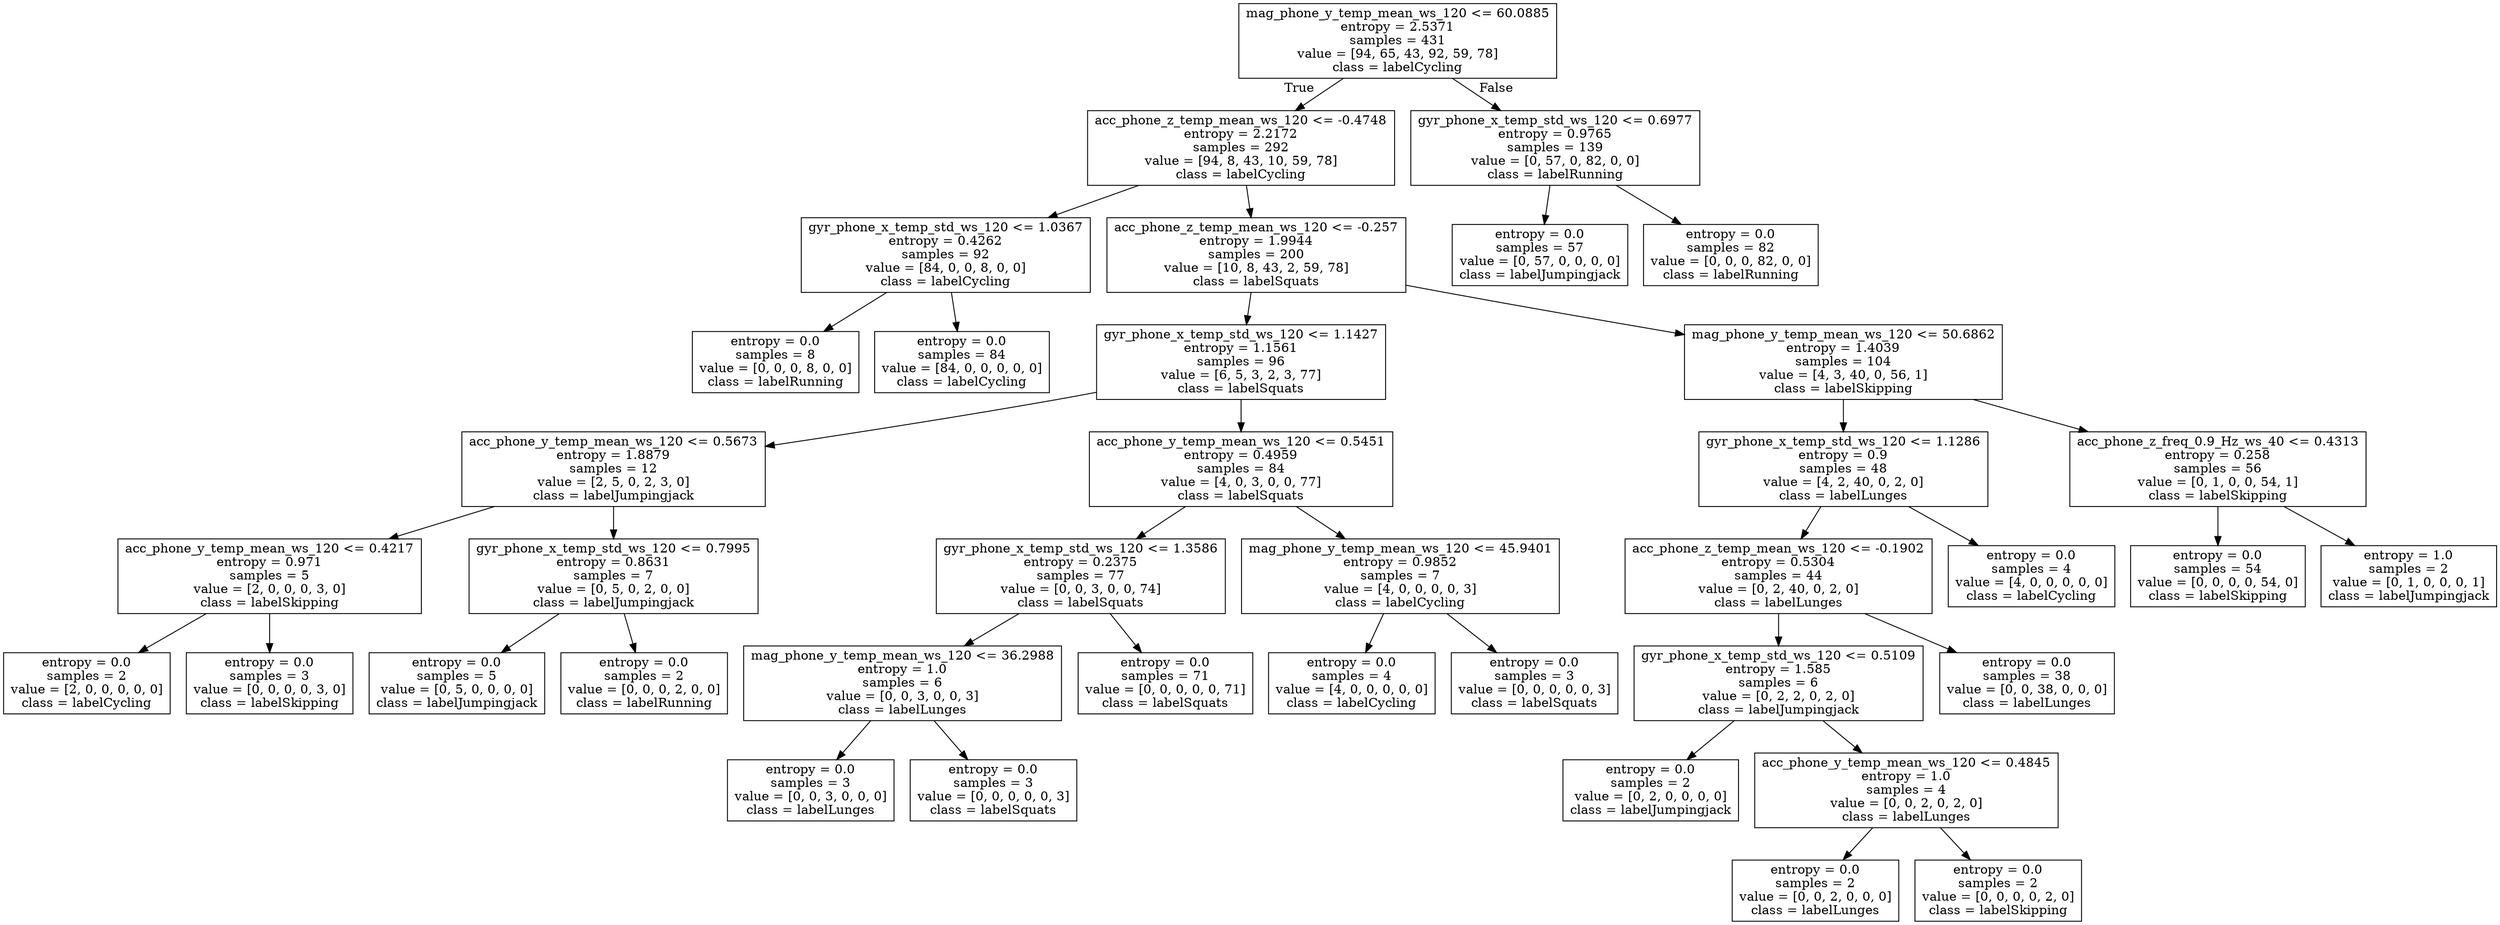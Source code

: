 digraph Tree {
node [shape=box] ;
0 [label="mag_phone_y_temp_mean_ws_120 <= 60.0885\nentropy = 2.5371\nsamples = 431\nvalue = [94, 65, 43, 92, 59, 78]\nclass = labelCycling"] ;
1 [label="acc_phone_z_temp_mean_ws_120 <= -0.4748\nentropy = 2.2172\nsamples = 292\nvalue = [94, 8, 43, 10, 59, 78]\nclass = labelCycling"] ;
0 -> 1 [labeldistance=2.5, labelangle=45, headlabel="True"] ;
2 [label="gyr_phone_x_temp_std_ws_120 <= 1.0367\nentropy = 0.4262\nsamples = 92\nvalue = [84, 0, 0, 8, 0, 0]\nclass = labelCycling"] ;
1 -> 2 ;
3 [label="entropy = 0.0\nsamples = 8\nvalue = [0, 0, 0, 8, 0, 0]\nclass = labelRunning"] ;
2 -> 3 ;
4 [label="entropy = 0.0\nsamples = 84\nvalue = [84, 0, 0, 0, 0, 0]\nclass = labelCycling"] ;
2 -> 4 ;
5 [label="acc_phone_z_temp_mean_ws_120 <= -0.257\nentropy = 1.9944\nsamples = 200\nvalue = [10, 8, 43, 2, 59, 78]\nclass = labelSquats"] ;
1 -> 5 ;
6 [label="gyr_phone_x_temp_std_ws_120 <= 1.1427\nentropy = 1.1561\nsamples = 96\nvalue = [6, 5, 3, 2, 3, 77]\nclass = labelSquats"] ;
5 -> 6 ;
7 [label="acc_phone_y_temp_mean_ws_120 <= 0.5673\nentropy = 1.8879\nsamples = 12\nvalue = [2, 5, 0, 2, 3, 0]\nclass = labelJumpingjack"] ;
6 -> 7 ;
8 [label="acc_phone_y_temp_mean_ws_120 <= 0.4217\nentropy = 0.971\nsamples = 5\nvalue = [2, 0, 0, 0, 3, 0]\nclass = labelSkipping"] ;
7 -> 8 ;
9 [label="entropy = 0.0\nsamples = 2\nvalue = [2, 0, 0, 0, 0, 0]\nclass = labelCycling"] ;
8 -> 9 ;
10 [label="entropy = 0.0\nsamples = 3\nvalue = [0, 0, 0, 0, 3, 0]\nclass = labelSkipping"] ;
8 -> 10 ;
11 [label="gyr_phone_x_temp_std_ws_120 <= 0.7995\nentropy = 0.8631\nsamples = 7\nvalue = [0, 5, 0, 2, 0, 0]\nclass = labelJumpingjack"] ;
7 -> 11 ;
12 [label="entropy = 0.0\nsamples = 5\nvalue = [0, 5, 0, 0, 0, 0]\nclass = labelJumpingjack"] ;
11 -> 12 ;
13 [label="entropy = 0.0\nsamples = 2\nvalue = [0, 0, 0, 2, 0, 0]\nclass = labelRunning"] ;
11 -> 13 ;
14 [label="acc_phone_y_temp_mean_ws_120 <= 0.5451\nentropy = 0.4959\nsamples = 84\nvalue = [4, 0, 3, 0, 0, 77]\nclass = labelSquats"] ;
6 -> 14 ;
15 [label="gyr_phone_x_temp_std_ws_120 <= 1.3586\nentropy = 0.2375\nsamples = 77\nvalue = [0, 0, 3, 0, 0, 74]\nclass = labelSquats"] ;
14 -> 15 ;
16 [label="mag_phone_y_temp_mean_ws_120 <= 36.2988\nentropy = 1.0\nsamples = 6\nvalue = [0, 0, 3, 0, 0, 3]\nclass = labelLunges"] ;
15 -> 16 ;
17 [label="entropy = 0.0\nsamples = 3\nvalue = [0, 0, 3, 0, 0, 0]\nclass = labelLunges"] ;
16 -> 17 ;
18 [label="entropy = 0.0\nsamples = 3\nvalue = [0, 0, 0, 0, 0, 3]\nclass = labelSquats"] ;
16 -> 18 ;
19 [label="entropy = 0.0\nsamples = 71\nvalue = [0, 0, 0, 0, 0, 71]\nclass = labelSquats"] ;
15 -> 19 ;
20 [label="mag_phone_y_temp_mean_ws_120 <= 45.9401\nentropy = 0.9852\nsamples = 7\nvalue = [4, 0, 0, 0, 0, 3]\nclass = labelCycling"] ;
14 -> 20 ;
21 [label="entropy = 0.0\nsamples = 4\nvalue = [4, 0, 0, 0, 0, 0]\nclass = labelCycling"] ;
20 -> 21 ;
22 [label="entropy = 0.0\nsamples = 3\nvalue = [0, 0, 0, 0, 0, 3]\nclass = labelSquats"] ;
20 -> 22 ;
23 [label="mag_phone_y_temp_mean_ws_120 <= 50.6862\nentropy = 1.4039\nsamples = 104\nvalue = [4, 3, 40, 0, 56, 1]\nclass = labelSkipping"] ;
5 -> 23 ;
24 [label="gyr_phone_x_temp_std_ws_120 <= 1.1286\nentropy = 0.9\nsamples = 48\nvalue = [4, 2, 40, 0, 2, 0]\nclass = labelLunges"] ;
23 -> 24 ;
25 [label="acc_phone_z_temp_mean_ws_120 <= -0.1902\nentropy = 0.5304\nsamples = 44\nvalue = [0, 2, 40, 0, 2, 0]\nclass = labelLunges"] ;
24 -> 25 ;
26 [label="gyr_phone_x_temp_std_ws_120 <= 0.5109\nentropy = 1.585\nsamples = 6\nvalue = [0, 2, 2, 0, 2, 0]\nclass = labelJumpingjack"] ;
25 -> 26 ;
27 [label="entropy = 0.0\nsamples = 2\nvalue = [0, 2, 0, 0, 0, 0]\nclass = labelJumpingjack"] ;
26 -> 27 ;
28 [label="acc_phone_y_temp_mean_ws_120 <= 0.4845\nentropy = 1.0\nsamples = 4\nvalue = [0, 0, 2, 0, 2, 0]\nclass = labelLunges"] ;
26 -> 28 ;
29 [label="entropy = 0.0\nsamples = 2\nvalue = [0, 0, 2, 0, 0, 0]\nclass = labelLunges"] ;
28 -> 29 ;
30 [label="entropy = 0.0\nsamples = 2\nvalue = [0, 0, 0, 0, 2, 0]\nclass = labelSkipping"] ;
28 -> 30 ;
31 [label="entropy = 0.0\nsamples = 38\nvalue = [0, 0, 38, 0, 0, 0]\nclass = labelLunges"] ;
25 -> 31 ;
32 [label="entropy = 0.0\nsamples = 4\nvalue = [4, 0, 0, 0, 0, 0]\nclass = labelCycling"] ;
24 -> 32 ;
33 [label="acc_phone_z_freq_0.9_Hz_ws_40 <= 0.4313\nentropy = 0.258\nsamples = 56\nvalue = [0, 1, 0, 0, 54, 1]\nclass = labelSkipping"] ;
23 -> 33 ;
34 [label="entropy = 0.0\nsamples = 54\nvalue = [0, 0, 0, 0, 54, 0]\nclass = labelSkipping"] ;
33 -> 34 ;
35 [label="entropy = 1.0\nsamples = 2\nvalue = [0, 1, 0, 0, 0, 1]\nclass = labelJumpingjack"] ;
33 -> 35 ;
36 [label="gyr_phone_x_temp_std_ws_120 <= 0.6977\nentropy = 0.9765\nsamples = 139\nvalue = [0, 57, 0, 82, 0, 0]\nclass = labelRunning"] ;
0 -> 36 [labeldistance=2.5, labelangle=-45, headlabel="False"] ;
37 [label="entropy = 0.0\nsamples = 57\nvalue = [0, 57, 0, 0, 0, 0]\nclass = labelJumpingjack"] ;
36 -> 37 ;
38 [label="entropy = 0.0\nsamples = 82\nvalue = [0, 0, 0, 82, 0, 0]\nclass = labelRunning"] ;
36 -> 38 ;
}